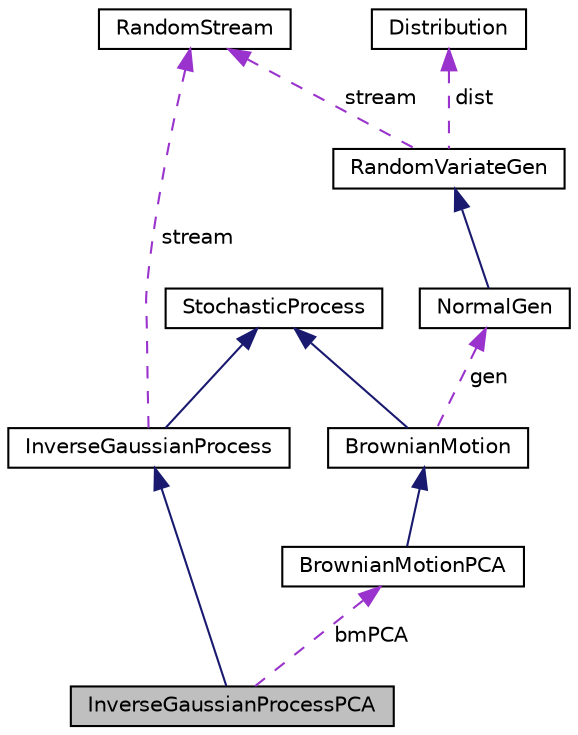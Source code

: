 digraph "InverseGaussianProcessPCA"
{
 // INTERACTIVE_SVG=YES
  bgcolor="transparent";
  edge [fontname="Helvetica",fontsize="10",labelfontname="Helvetica",labelfontsize="10"];
  node [fontname="Helvetica",fontsize="10",shape=record];
  Node3 [label="InverseGaussianProcessPCA",height=0.2,width=0.4,color="black", fillcolor="grey75", style="filled", fontcolor="black"];
  Node4 -> Node3 [dir="back",color="midnightblue",fontsize="10",style="solid",fontname="Helvetica"];
  Node4 [label="InverseGaussianProcess",height=0.2,width=0.4,color="black",URL="$da/d97/classumontreal_1_1ssj_1_1stochprocess_1_1InverseGaussianProcess.html",tooltip="The inverse Gaussian process is a non-decreasing process where the increments are additive and are gi..."];
  Node5 -> Node4 [dir="back",color="midnightblue",fontsize="10",style="solid",fontname="Helvetica"];
  Node5 [label="StochasticProcess",height=0.2,width=0.4,color="black",URL="$d9/d28/classumontreal_1_1ssj_1_1stochprocess_1_1StochasticProcess.html",tooltip="Abstract base class for a stochastic process  sampled (or observed) at a finite number of time points..."];
  Node6 -> Node4 [dir="back",color="darkorchid3",fontsize="10",style="dashed",label=" stream" ,fontname="Helvetica"];
  Node6 [label="RandomStream",height=0.2,width=0.4,color="black",URL="$d1/d7c/interfaceumontreal_1_1ssj_1_1rng_1_1RandomStream.html",tooltip="This interface defines the basic structures to handle multiple streams of uniform (pseudo)random numb..."];
  Node7 -> Node3 [dir="back",color="darkorchid3",fontsize="10",style="dashed",label=" bmPCA" ,fontname="Helvetica"];
  Node7 [label="BrownianMotionPCA",height=0.2,width=0.4,color="black",URL="$db/d0b/classumontreal_1_1ssj_1_1stochprocess_1_1BrownianMotionPCA.html",tooltip="A Brownian motion process  sampled using the principal component decomposition (PCA) ..."];
  Node8 -> Node7 [dir="back",color="midnightblue",fontsize="10",style="solid",fontname="Helvetica"];
  Node8 [label="BrownianMotion",height=0.2,width=0.4,color="black",URL="$d8/ddb/classumontreal_1_1ssj_1_1stochprocess_1_1BrownianMotion.html",tooltip="This class represents a Brownian motion process , sampled at times . "];
  Node5 -> Node8 [dir="back",color="midnightblue",fontsize="10",style="solid",fontname="Helvetica"];
  Node9 -> Node8 [dir="back",color="darkorchid3",fontsize="10",style="dashed",label=" gen" ,fontname="Helvetica"];
  Node9 [label="NormalGen",height=0.2,width=0.4,color="black",URL="$dd/d08/classumontreal_1_1ssj_1_1randvar_1_1NormalGen.html",tooltip="This class implements methods for generating random variates from the normal distribution ..."];
  Node10 -> Node9 [dir="back",color="midnightblue",fontsize="10",style="solid",fontname="Helvetica"];
  Node10 [label="RandomVariateGen",height=0.2,width=0.4,color="black",URL="$de/de0/classumontreal_1_1ssj_1_1randvar_1_1RandomVariateGen.html",tooltip="This is the base class for all random variate generators over the real line. "];
  Node11 -> Node10 [dir="back",color="darkorchid3",fontsize="10",style="dashed",label=" dist" ,fontname="Helvetica"];
  Node11 [label="Distribution",height=0.2,width=0.4,color="black",URL="$d6/dd2/interfaceumontreal_1_1ssj_1_1probdist_1_1Distribution.html",tooltip="This interface should be implemented by all classes supporting discrete and continuous distributions..."];
  Node6 -> Node10 [dir="back",color="darkorchid3",fontsize="10",style="dashed",label=" stream" ,fontname="Helvetica"];
}
